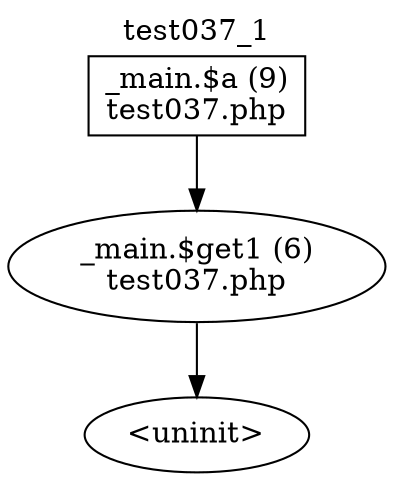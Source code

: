 digraph cfg {
  label="test037_1";
  labelloc=t;
  n1 [shape=box, label="_main.$a (9)\ntest037.php"];
  n2 [shape=ellipse, label="_main.$get1 (6)\ntest037.php"];
  n3 [shape=ellipse, label="<uninit>"];
  n1 -> n2;
  n2 -> n3;
}
